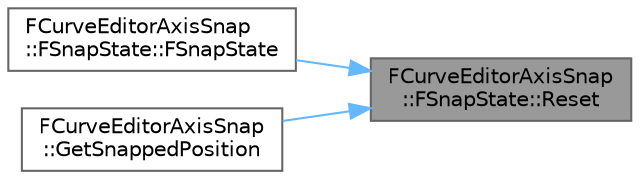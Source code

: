 digraph "FCurveEditorAxisSnap::FSnapState::Reset"
{
 // INTERACTIVE_SVG=YES
 // LATEX_PDF_SIZE
  bgcolor="transparent";
  edge [fontname=Helvetica,fontsize=10,labelfontname=Helvetica,labelfontsize=10];
  node [fontname=Helvetica,fontsize=10,shape=box,height=0.2,width=0.4];
  rankdir="RL";
  Node1 [id="Node000001",label="FCurveEditorAxisSnap\l::FSnapState::Reset",height=0.2,width=0.4,color="gray40", fillcolor="grey60", style="filled", fontcolor="black",tooltip=" "];
  Node1 -> Node2 [id="edge1_Node000001_Node000002",dir="back",color="steelblue1",style="solid",tooltip=" "];
  Node2 [id="Node000002",label="FCurveEditorAxisSnap\l::FSnapState::FSnapState",height=0.2,width=0.4,color="grey40", fillcolor="white", style="filled",URL="$d5/d0d/structFCurveEditorAxisSnap_1_1FSnapState.html#a5b6af7360b883fdf03578f50daa50ec8",tooltip=" "];
  Node1 -> Node3 [id="edge2_Node000001_Node000003",dir="back",color="steelblue1",style="solid",tooltip=" "];
  Node3 [id="Node000003",label="FCurveEditorAxisSnap\l::GetSnappedPosition",height=0.2,width=0.4,color="grey40", fillcolor="white", style="filled",URL="$d3/d67/structFCurveEditorAxisSnap.html#afd8da01e2772e6be394b6e7b5928471a",tooltip="Combines an InitialPosition and mouse movement to produce a final position that respects the axis sna..."];
}
